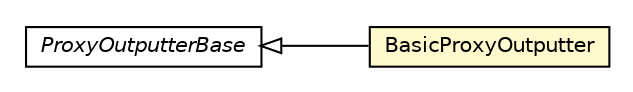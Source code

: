 #!/usr/local/bin/dot
#
# Class diagram 
# Generated by UMLGraph version R5_6-24-gf6e263 (http://www.umlgraph.org/)
#

digraph G {
	edge [fontname="Helvetica",fontsize=10,labelfontname="Helvetica",labelfontsize=10];
	node [fontname="Helvetica",fontsize=10,shape=plaintext];
	nodesep=0.25;
	ranksep=0.5;
	rankdir=LR;
	// com.gwtplatform.mvp.rebind.ProxyOutputterBase
	c98179 [label=<<table title="com.gwtplatform.mvp.rebind.ProxyOutputterBase" border="0" cellborder="1" cellspacing="0" cellpadding="2" port="p" href="./ProxyOutputterBase.html">
		<tr><td><table border="0" cellspacing="0" cellpadding="1">
<tr><td align="center" balign="center"><font face="Helvetica-Oblique"> ProxyOutputterBase </font></td></tr>
		</table></td></tr>
		</table>>, URL="./ProxyOutputterBase.html", fontname="Helvetica", fontcolor="black", fontsize=10.0];
	// com.gwtplatform.mvp.rebind.BasicProxyOutputter
	c98193 [label=<<table title="com.gwtplatform.mvp.rebind.BasicProxyOutputter" border="0" cellborder="1" cellspacing="0" cellpadding="2" port="p" bgcolor="lemonChiffon" href="./BasicProxyOutputter.html">
		<tr><td><table border="0" cellspacing="0" cellpadding="1">
<tr><td align="center" balign="center"> BasicProxyOutputter </td></tr>
		</table></td></tr>
		</table>>, URL="./BasicProxyOutputter.html", fontname="Helvetica", fontcolor="black", fontsize=10.0];
	//com.gwtplatform.mvp.rebind.BasicProxyOutputter extends com.gwtplatform.mvp.rebind.ProxyOutputterBase
	c98179:p -> c98193:p [dir=back,arrowtail=empty];
}

